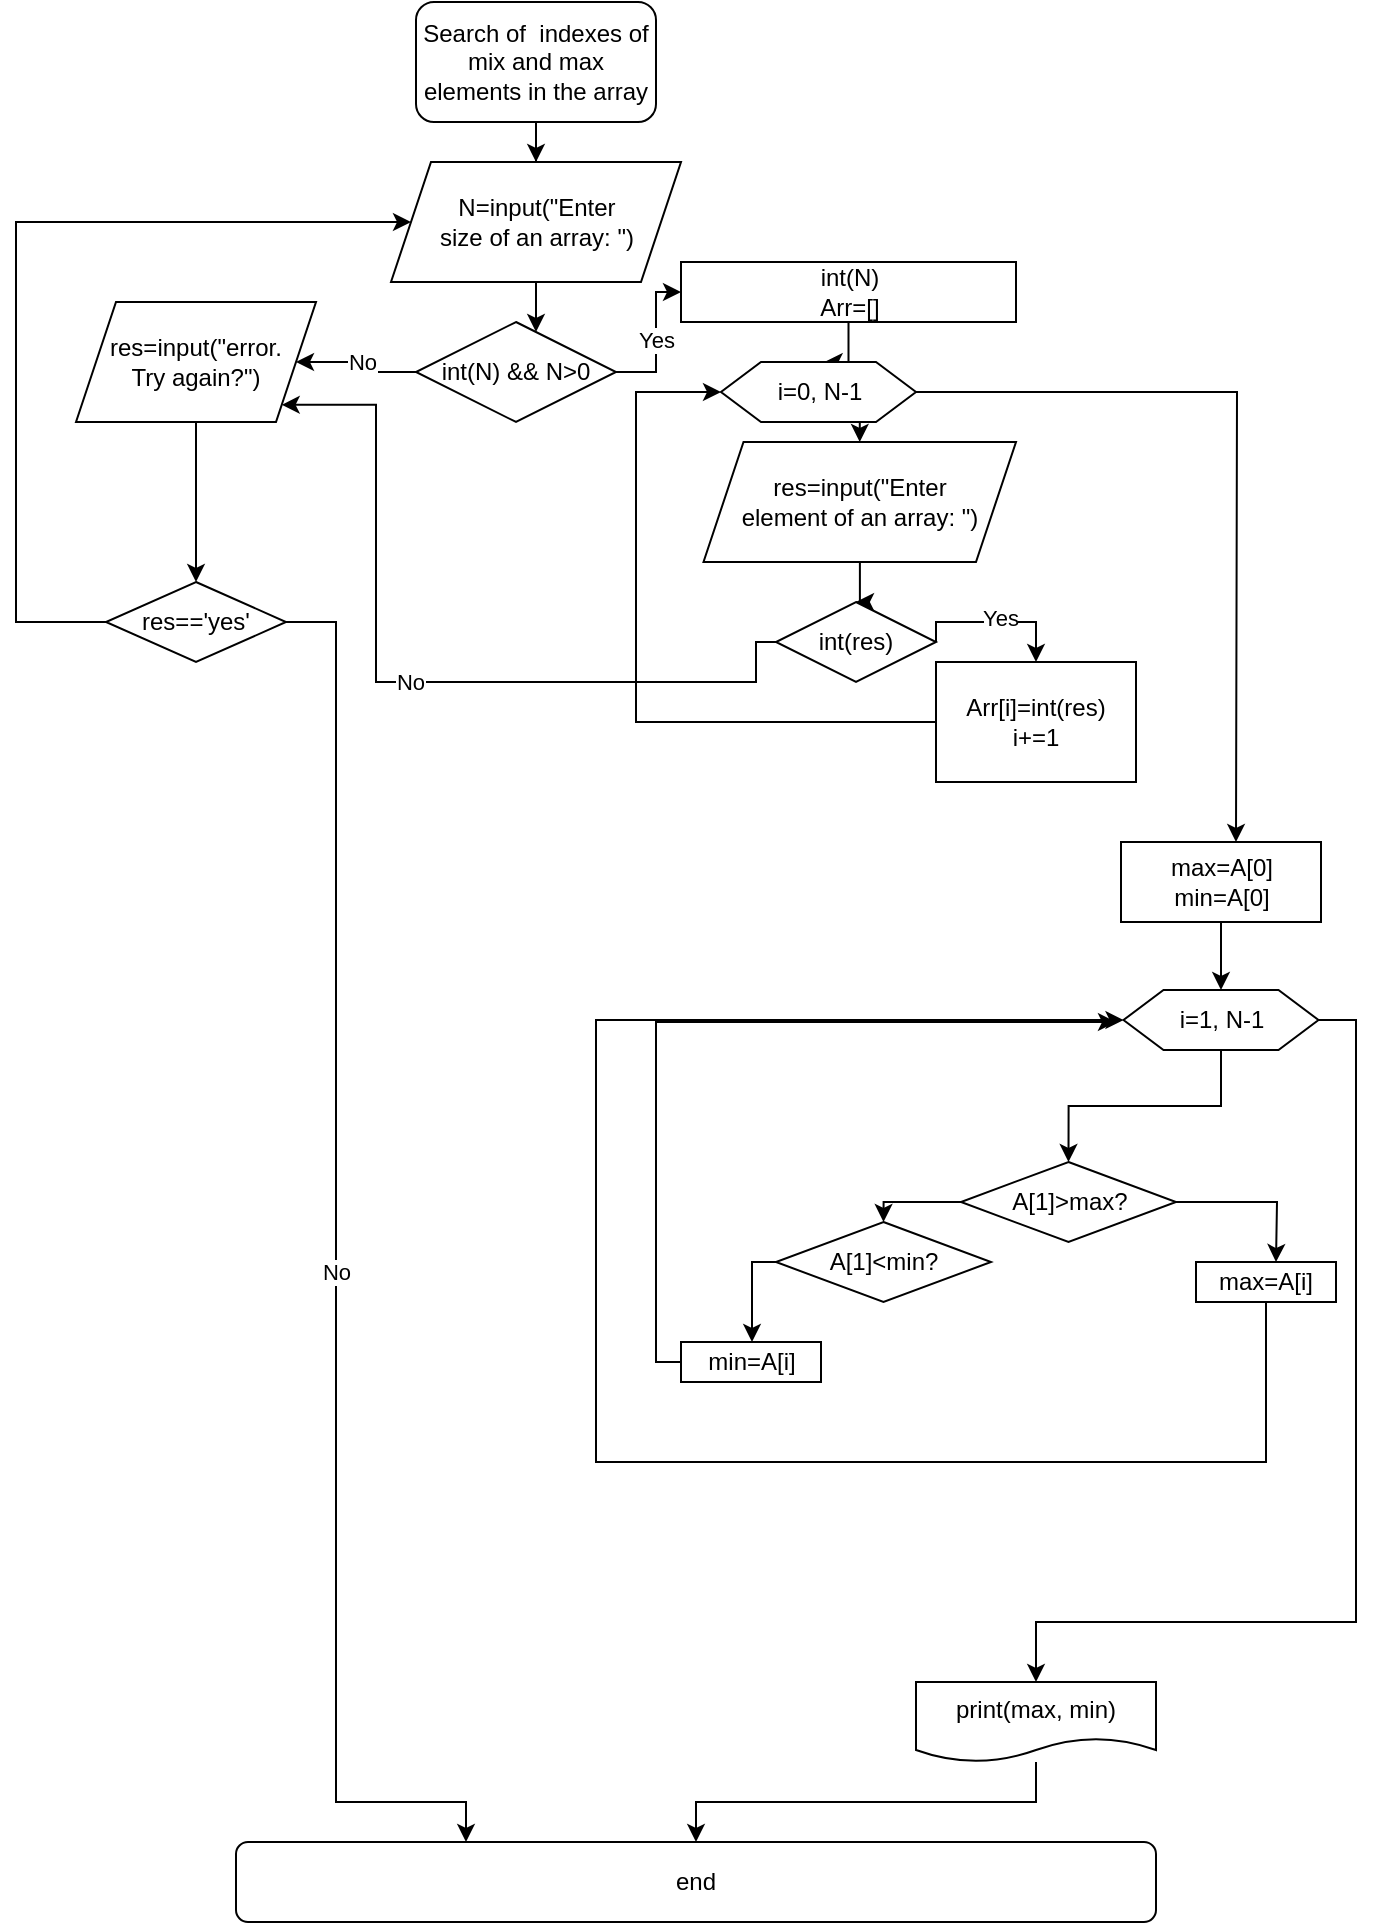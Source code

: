 <mxfile version="20.0.4" type="github">
  <diagram id="_PqSA9Pv_snBcvRDJ_t1" name="Page-1">
    <mxGraphModel dx="660" dy="1291" grid="1" gridSize="10" guides="1" tooltips="1" connect="1" arrows="1" fold="1" page="1" pageScale="1" pageWidth="827" pageHeight="1169" math="0" shadow="0">
      <root>
        <mxCell id="0" />
        <mxCell id="1" parent="0" />
        <mxCell id="c1LPF4VAhOiQwFTTLrdH-11" style="edgeStyle=orthogonalEdgeStyle;rounded=0;orthogonalLoop=1;jettySize=auto;html=1;entryX=0.5;entryY=0;entryDx=0;entryDy=0;" edge="1" parent="1" source="c1LPF4VAhOiQwFTTLrdH-1" target="c1LPF4VAhOiQwFTTLrdH-2">
          <mxGeometry relative="1" as="geometry" />
        </mxCell>
        <mxCell id="c1LPF4VAhOiQwFTTLrdH-1" value="Search of&amp;nbsp; indexes of mix and max elements in the array" style="rounded=1;whiteSpace=wrap;html=1;" vertex="1" parent="1">
          <mxGeometry x="340" y="60" width="120" height="60" as="geometry" />
        </mxCell>
        <mxCell id="c1LPF4VAhOiQwFTTLrdH-6" value="" style="edgeStyle=orthogonalEdgeStyle;rounded=0;orthogonalLoop=1;jettySize=auto;html=1;" edge="1" parent="1" source="c1LPF4VAhOiQwFTTLrdH-2" target="c1LPF4VAhOiQwFTTLrdH-5">
          <mxGeometry relative="1" as="geometry">
            <Array as="points">
              <mxPoint x="400" y="210" />
              <mxPoint x="400" y="210" />
            </Array>
          </mxGeometry>
        </mxCell>
        <mxCell id="c1LPF4VAhOiQwFTTLrdH-2" value="N=input(&quot;Enter &lt;br&gt;size of an array: &quot;)" style="shape=parallelogram;perimeter=parallelogramPerimeter;whiteSpace=wrap;html=1;fixedSize=1;" vertex="1" parent="1">
          <mxGeometry x="327.5" y="140" width="145" height="60" as="geometry" />
        </mxCell>
        <mxCell id="c1LPF4VAhOiQwFTTLrdH-9" style="edgeStyle=orthogonalEdgeStyle;rounded=0;orthogonalLoop=1;jettySize=auto;html=1;entryX=0.5;entryY=0;entryDx=0;entryDy=0;" edge="1" parent="1" source="c1LPF4VAhOiQwFTTLrdH-3" target="c1LPF4VAhOiQwFTTLrdH-4">
          <mxGeometry relative="1" as="geometry" />
        </mxCell>
        <mxCell id="c1LPF4VAhOiQwFTTLrdH-3" value="res=input(&quot;error. &lt;br&gt;Try again?&quot;)" style="shape=parallelogram;perimeter=parallelogramPerimeter;whiteSpace=wrap;html=1;fixedSize=1;" vertex="1" parent="1">
          <mxGeometry x="170" y="210" width="120" height="60" as="geometry" />
        </mxCell>
        <mxCell id="c1LPF4VAhOiQwFTTLrdH-10" style="edgeStyle=orthogonalEdgeStyle;rounded=0;orthogonalLoop=1;jettySize=auto;html=1;entryX=0;entryY=0.5;entryDx=0;entryDy=0;" edge="1" parent="1" source="c1LPF4VAhOiQwFTTLrdH-4" target="c1LPF4VAhOiQwFTTLrdH-2">
          <mxGeometry relative="1" as="geometry">
            <Array as="points">
              <mxPoint x="140" y="370" />
              <mxPoint x="140" y="170" />
            </Array>
          </mxGeometry>
        </mxCell>
        <mxCell id="c1LPF4VAhOiQwFTTLrdH-63" value="No" style="edgeStyle=orthogonalEdgeStyle;rounded=0;orthogonalLoop=1;jettySize=auto;html=1;entryX=0.25;entryY=0;entryDx=0;entryDy=0;exitX=1;exitY=0.5;exitDx=0;exitDy=0;" edge="1" parent="1" source="c1LPF4VAhOiQwFTTLrdH-4" target="c1LPF4VAhOiQwFTTLrdH-60">
          <mxGeometry relative="1" as="geometry">
            <mxPoint x="300.0" y="940" as="targetPoint" />
            <Array as="points">
              <mxPoint x="300" y="370" />
              <mxPoint x="300" y="960" />
            </Array>
          </mxGeometry>
        </mxCell>
        <mxCell id="c1LPF4VAhOiQwFTTLrdH-4" value="res==&#39;yes&#39;" style="rhombus;whiteSpace=wrap;html=1;" vertex="1" parent="1">
          <mxGeometry x="185" y="350" width="90" height="40" as="geometry" />
        </mxCell>
        <mxCell id="c1LPF4VAhOiQwFTTLrdH-7" value="No" style="edgeStyle=orthogonalEdgeStyle;rounded=0;orthogonalLoop=1;jettySize=auto;html=1;entryX=1;entryY=0.5;entryDx=0;entryDy=0;" edge="1" parent="1" source="c1LPF4VAhOiQwFTTLrdH-5" target="c1LPF4VAhOiQwFTTLrdH-3">
          <mxGeometry relative="1" as="geometry" />
        </mxCell>
        <mxCell id="c1LPF4VAhOiQwFTTLrdH-13" value="Yes" style="edgeStyle=orthogonalEdgeStyle;rounded=0;orthogonalLoop=1;jettySize=auto;html=1;entryX=0;entryY=0.5;entryDx=0;entryDy=0;" edge="1" parent="1" source="c1LPF4VAhOiQwFTTLrdH-5" target="c1LPF4VAhOiQwFTTLrdH-12">
          <mxGeometry relative="1" as="geometry" />
        </mxCell>
        <mxCell id="c1LPF4VAhOiQwFTTLrdH-5" value="int(N) &amp;amp;&amp;amp; N&amp;gt;0" style="rhombus;whiteSpace=wrap;html=1;" vertex="1" parent="1">
          <mxGeometry x="340" y="220" width="100" height="50" as="geometry" />
        </mxCell>
        <mxCell id="c1LPF4VAhOiQwFTTLrdH-46" style="edgeStyle=orthogonalEdgeStyle;rounded=0;orthogonalLoop=1;jettySize=auto;html=1;entryX=0.531;entryY=0.032;entryDx=0;entryDy=0;entryPerimeter=0;" edge="1" parent="1" source="c1LPF4VAhOiQwFTTLrdH-12" target="c1LPF4VAhOiQwFTTLrdH-45">
          <mxGeometry relative="1" as="geometry" />
        </mxCell>
        <mxCell id="c1LPF4VAhOiQwFTTLrdH-12" value="int(N)&lt;br&gt;Arr=[]" style="rounded=0;whiteSpace=wrap;html=1;" vertex="1" parent="1">
          <mxGeometry x="472.5" y="190" width="167.5" height="30" as="geometry" />
        </mxCell>
        <mxCell id="c1LPF4VAhOiQwFTTLrdH-23" value="" style="edgeStyle=orthogonalEdgeStyle;rounded=0;orthogonalLoop=1;jettySize=auto;html=1;" edge="1" parent="1" source="c1LPF4VAhOiQwFTTLrdH-15" target="c1LPF4VAhOiQwFTTLrdH-22">
          <mxGeometry relative="1" as="geometry" />
        </mxCell>
        <mxCell id="c1LPF4VAhOiQwFTTLrdH-15" value="res=input(&quot;Enter &lt;br&gt;element of an array: &quot;)" style="shape=parallelogram;perimeter=parallelogramPerimeter;whiteSpace=wrap;html=1;fixedSize=1;" vertex="1" parent="1">
          <mxGeometry x="483.75" y="280" width="156.25" height="60" as="geometry" />
        </mxCell>
        <mxCell id="c1LPF4VAhOiQwFTTLrdH-29" style="edgeStyle=orthogonalEdgeStyle;rounded=0;orthogonalLoop=1;jettySize=auto;html=1;entryX=0.5;entryY=0;entryDx=0;entryDy=0;exitX=1;exitY=0.5;exitDx=0;exitDy=0;" edge="1" parent="1" source="c1LPF4VAhOiQwFTTLrdH-22" target="c1LPF4VAhOiQwFTTLrdH-27">
          <mxGeometry relative="1" as="geometry">
            <Array as="points">
              <mxPoint x="600" y="370" />
              <mxPoint x="650" y="370" />
            </Array>
          </mxGeometry>
        </mxCell>
        <mxCell id="c1LPF4VAhOiQwFTTLrdH-41" value="Yes" style="edgeLabel;html=1;align=center;verticalAlign=middle;resizable=0;points=[];" vertex="1" connectable="0" parent="c1LPF4VAhOiQwFTTLrdH-29">
          <mxGeometry x="0.071" y="3" relative="1" as="geometry">
            <mxPoint x="-1" y="1" as="offset" />
          </mxGeometry>
        </mxCell>
        <mxCell id="c1LPF4VAhOiQwFTTLrdH-40" value="No" style="edgeStyle=orthogonalEdgeStyle;rounded=0;orthogonalLoop=1;jettySize=auto;html=1;entryX=1;entryY=1;entryDx=0;entryDy=0;exitX=0;exitY=0.5;exitDx=0;exitDy=0;" edge="1" parent="1" source="c1LPF4VAhOiQwFTTLrdH-22" target="c1LPF4VAhOiQwFTTLrdH-3">
          <mxGeometry relative="1" as="geometry">
            <Array as="points">
              <mxPoint x="510" y="380" />
              <mxPoint x="510" y="400" />
              <mxPoint x="320" y="400" />
              <mxPoint x="320" y="261" />
            </Array>
          </mxGeometry>
        </mxCell>
        <mxCell id="c1LPF4VAhOiQwFTTLrdH-22" value="int(res)" style="rhombus;whiteSpace=wrap;html=1;" vertex="1" parent="1">
          <mxGeometry x="520" y="360" width="80" height="40" as="geometry" />
        </mxCell>
        <mxCell id="c1LPF4VAhOiQwFTTLrdH-31" value="" style="edgeStyle=orthogonalEdgeStyle;rounded=0;orthogonalLoop=1;jettySize=auto;html=1;entryX=0;entryY=0.5;entryDx=0;entryDy=0;" edge="1" parent="1" source="c1LPF4VAhOiQwFTTLrdH-27" target="c1LPF4VAhOiQwFTTLrdH-45">
          <mxGeometry relative="1" as="geometry">
            <mxPoint x="712.5" y="460.0" as="targetPoint" />
            <Array as="points">
              <mxPoint x="450" y="420" />
              <mxPoint x="450" y="255" />
            </Array>
          </mxGeometry>
        </mxCell>
        <mxCell id="c1LPF4VAhOiQwFTTLrdH-27" value="Arr[i]=int(res)&lt;br&gt;i+=1" style="rounded=0;whiteSpace=wrap;html=1;" vertex="1" parent="1">
          <mxGeometry x="600" y="390" width="100" height="60" as="geometry" />
        </mxCell>
        <mxCell id="c1LPF4VAhOiQwFTTLrdH-38" style="edgeStyle=orthogonalEdgeStyle;rounded=0;orthogonalLoop=1;jettySize=auto;html=1;entryX=0.5;entryY=0;entryDx=0;entryDy=0;exitX=0.5;exitY=1;exitDx=0;exitDy=0;" edge="1" parent="1" source="c1LPF4VAhOiQwFTTLrdH-50" target="c1LPF4VAhOiQwFTTLrdH-34">
          <mxGeometry relative="1" as="geometry">
            <mxPoint x="652.471" y="590.0" as="sourcePoint" />
          </mxGeometry>
        </mxCell>
        <mxCell id="c1LPF4VAhOiQwFTTLrdH-52" style="edgeStyle=orthogonalEdgeStyle;rounded=0;orthogonalLoop=1;jettySize=auto;html=1;" edge="1" parent="1" source="c1LPF4VAhOiQwFTTLrdH-34">
          <mxGeometry relative="1" as="geometry">
            <mxPoint x="770.0" y="690.0" as="targetPoint" />
          </mxGeometry>
        </mxCell>
        <mxCell id="c1LPF4VAhOiQwFTTLrdH-56" style="edgeStyle=orthogonalEdgeStyle;rounded=0;orthogonalLoop=1;jettySize=auto;html=1;entryX=0.5;entryY=0;entryDx=0;entryDy=0;" edge="1" parent="1" source="c1LPF4VAhOiQwFTTLrdH-34" target="c1LPF4VAhOiQwFTTLrdH-54">
          <mxGeometry relative="1" as="geometry">
            <Array as="points">
              <mxPoint x="574" y="660" />
            </Array>
          </mxGeometry>
        </mxCell>
        <mxCell id="c1LPF4VAhOiQwFTTLrdH-34" value="A[1]&amp;gt;max?" style="rhombus;whiteSpace=wrap;html=1;" vertex="1" parent="1">
          <mxGeometry x="612.5" y="640" width="107.5" height="40" as="geometry" />
        </mxCell>
        <mxCell id="c1LPF4VAhOiQwFTTLrdH-51" style="edgeStyle=orthogonalEdgeStyle;rounded=0;orthogonalLoop=1;jettySize=auto;html=1;entryX=0.5;entryY=0;entryDx=0;entryDy=0;" edge="1" parent="1" source="c1LPF4VAhOiQwFTTLrdH-35" target="c1LPF4VAhOiQwFTTLrdH-50">
          <mxGeometry relative="1" as="geometry" />
        </mxCell>
        <mxCell id="c1LPF4VAhOiQwFTTLrdH-35" value="max=A[0]&lt;br&gt;min=A[0]" style="rounded=0;whiteSpace=wrap;html=1;" vertex="1" parent="1">
          <mxGeometry x="692.5" y="480" width="100" height="40" as="geometry" />
        </mxCell>
        <mxCell id="c1LPF4VAhOiQwFTTLrdH-48" style="edgeStyle=orthogonalEdgeStyle;rounded=0;orthogonalLoop=1;jettySize=auto;html=1;entryX=0.5;entryY=0;entryDx=0;entryDy=0;exitX=0.5;exitY=1;exitDx=0;exitDy=0;" edge="1" parent="1" source="c1LPF4VAhOiQwFTTLrdH-45" target="c1LPF4VAhOiQwFTTLrdH-15">
          <mxGeometry relative="1" as="geometry" />
        </mxCell>
        <mxCell id="c1LPF4VAhOiQwFTTLrdH-49" style="edgeStyle=orthogonalEdgeStyle;rounded=0;orthogonalLoop=1;jettySize=auto;html=1;" edge="1" parent="1" source="c1LPF4VAhOiQwFTTLrdH-45">
          <mxGeometry relative="1" as="geometry">
            <mxPoint x="750.0" y="480.0" as="targetPoint" />
          </mxGeometry>
        </mxCell>
        <mxCell id="c1LPF4VAhOiQwFTTLrdH-45" value="i=0, N-1" style="shape=hexagon;perimeter=hexagonPerimeter2;whiteSpace=wrap;html=1;fixedSize=1;" vertex="1" parent="1">
          <mxGeometry x="492.5" y="240" width="97.5" height="30" as="geometry" />
        </mxCell>
        <mxCell id="c1LPF4VAhOiQwFTTLrdH-62" style="edgeStyle=orthogonalEdgeStyle;rounded=0;orthogonalLoop=1;jettySize=auto;html=1;entryX=0.5;entryY=0;entryDx=0;entryDy=0;" edge="1" parent="1" source="c1LPF4VAhOiQwFTTLrdH-50" target="c1LPF4VAhOiQwFTTLrdH-61">
          <mxGeometry relative="1" as="geometry">
            <Array as="points">
              <mxPoint x="810" y="569" />
              <mxPoint x="810" y="870" />
            </Array>
          </mxGeometry>
        </mxCell>
        <mxCell id="c1LPF4VAhOiQwFTTLrdH-50" value="i=1, N-1" style="shape=hexagon;perimeter=hexagonPerimeter2;whiteSpace=wrap;html=1;fixedSize=1;" vertex="1" parent="1">
          <mxGeometry x="693.75" y="554" width="97.5" height="30" as="geometry" />
        </mxCell>
        <mxCell id="c1LPF4VAhOiQwFTTLrdH-58" style="edgeStyle=orthogonalEdgeStyle;rounded=0;orthogonalLoop=1;jettySize=auto;html=1;entryX=0;entryY=0.5;entryDx=0;entryDy=0;" edge="1" parent="1" source="c1LPF4VAhOiQwFTTLrdH-53" target="c1LPF4VAhOiQwFTTLrdH-50">
          <mxGeometry relative="1" as="geometry">
            <Array as="points">
              <mxPoint x="765" y="790" />
              <mxPoint x="430" y="790" />
              <mxPoint x="430" y="569" />
            </Array>
          </mxGeometry>
        </mxCell>
        <mxCell id="c1LPF4VAhOiQwFTTLrdH-53" value="max=A[i]" style="rounded=0;whiteSpace=wrap;html=1;" vertex="1" parent="1">
          <mxGeometry x="730" y="690" width="70" height="20" as="geometry" />
        </mxCell>
        <mxCell id="c1LPF4VAhOiQwFTTLrdH-57" style="edgeStyle=orthogonalEdgeStyle;rounded=0;orthogonalLoop=1;jettySize=auto;html=1;entryX=0.5;entryY=0;entryDx=0;entryDy=0;" edge="1" parent="1" source="c1LPF4VAhOiQwFTTLrdH-54" target="c1LPF4VAhOiQwFTTLrdH-55">
          <mxGeometry relative="1" as="geometry">
            <Array as="points">
              <mxPoint x="508" y="690" />
              <mxPoint x="508" y="730" />
            </Array>
          </mxGeometry>
        </mxCell>
        <mxCell id="c1LPF4VAhOiQwFTTLrdH-54" value="A[1]&amp;lt;min?" style="rhombus;whiteSpace=wrap;html=1;" vertex="1" parent="1">
          <mxGeometry x="520" y="670" width="107.5" height="40" as="geometry" />
        </mxCell>
        <mxCell id="c1LPF4VAhOiQwFTTLrdH-59" style="edgeStyle=orthogonalEdgeStyle;rounded=0;orthogonalLoop=1;jettySize=auto;html=1;" edge="1" parent="1" source="c1LPF4VAhOiQwFTTLrdH-55">
          <mxGeometry relative="1" as="geometry">
            <mxPoint x="690" y="570" as="targetPoint" />
            <Array as="points">
              <mxPoint x="460" y="740" />
              <mxPoint x="460" y="570" />
            </Array>
          </mxGeometry>
        </mxCell>
        <mxCell id="c1LPF4VAhOiQwFTTLrdH-55" value="min=A[i]" style="rounded=0;whiteSpace=wrap;html=1;" vertex="1" parent="1">
          <mxGeometry x="472.5" y="730" width="70" height="20" as="geometry" />
        </mxCell>
        <mxCell id="c1LPF4VAhOiQwFTTLrdH-60" value="end" style="rounded=1;whiteSpace=wrap;html=1;fontSize=12;glass=0;strokeWidth=1;shadow=0;" vertex="1" parent="1">
          <mxGeometry x="250" y="980" width="460" height="40" as="geometry" />
        </mxCell>
        <mxCell id="c1LPF4VAhOiQwFTTLrdH-64" style="edgeStyle=orthogonalEdgeStyle;rounded=0;orthogonalLoop=1;jettySize=auto;html=1;" edge="1" parent="1" source="c1LPF4VAhOiQwFTTLrdH-61" target="c1LPF4VAhOiQwFTTLrdH-60">
          <mxGeometry relative="1" as="geometry" />
        </mxCell>
        <mxCell id="c1LPF4VAhOiQwFTTLrdH-61" value="print(max, min)" style="shape=document;whiteSpace=wrap;html=1;boundedLbl=1;" vertex="1" parent="1">
          <mxGeometry x="590" y="900" width="120" height="40" as="geometry" />
        </mxCell>
      </root>
    </mxGraphModel>
  </diagram>
</mxfile>
